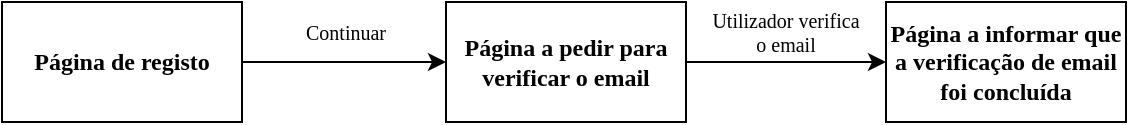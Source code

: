<mxfile version="15.7.0" type="github">
  <diagram id="uAhVRpg266Ufn0skI3OT" name="Page-1">
    <mxGraphModel dx="1038" dy="621" grid="1" gridSize="10" guides="1" tooltips="1" connect="1" arrows="1" fold="1" page="1" pageScale="1" pageWidth="827" pageHeight="1169" math="0" shadow="0">
      <root>
        <mxCell id="0" />
        <mxCell id="1" parent="0" />
        <mxCell id="ZGV11O1MHQPh3PrhPjDB-3" value="" style="edgeStyle=orthogonalEdgeStyle;rounded=0;orthogonalLoop=1;jettySize=auto;html=1;fontFamily=Times New Roman;" edge="1" parent="1" source="ZGV11O1MHQPh3PrhPjDB-1" target="ZGV11O1MHQPh3PrhPjDB-2">
          <mxGeometry relative="1" as="geometry" />
        </mxCell>
        <mxCell id="ZGV11O1MHQPh3PrhPjDB-1" value="&lt;b&gt;Página de registo&lt;/b&gt;" style="rounded=0;whiteSpace=wrap;html=1;fontFamily=Times New Roman;" vertex="1" parent="1">
          <mxGeometry x="78" y="290" width="120" height="60" as="geometry" />
        </mxCell>
        <mxCell id="ZGV11O1MHQPh3PrhPjDB-6" value="" style="edgeStyle=orthogonalEdgeStyle;rounded=0;orthogonalLoop=1;jettySize=auto;html=1;fontFamily=Times New Roman;fontSize=10;" edge="1" parent="1" source="ZGV11O1MHQPh3PrhPjDB-2" target="ZGV11O1MHQPh3PrhPjDB-5">
          <mxGeometry relative="1" as="geometry" />
        </mxCell>
        <mxCell id="ZGV11O1MHQPh3PrhPjDB-2" value="&lt;b&gt;Página a pedir para verificar o email&lt;/b&gt;" style="whiteSpace=wrap;html=1;rounded=0;fontFamily=Times New Roman;" vertex="1" parent="1">
          <mxGeometry x="300" y="290" width="120" height="60" as="geometry" />
        </mxCell>
        <mxCell id="ZGV11O1MHQPh3PrhPjDB-4" value="&lt;font style=&quot;font-size: 10px&quot;&gt;Continuar&lt;/font&gt;" style="text;html=1;strokeColor=none;fillColor=none;align=center;verticalAlign=middle;whiteSpace=wrap;rounded=0;fontFamily=Times New Roman;fontSize=10;" vertex="1" parent="1">
          <mxGeometry x="200" y="290" width="100" height="30" as="geometry" />
        </mxCell>
        <mxCell id="ZGV11O1MHQPh3PrhPjDB-5" value="Página a informar que a verificação de email foi concluída" style="whiteSpace=wrap;html=1;rounded=0;fontFamily=Times New Roman;fontStyle=1" vertex="1" parent="1">
          <mxGeometry x="520" y="290" width="120" height="60" as="geometry" />
        </mxCell>
        <mxCell id="ZGV11O1MHQPh3PrhPjDB-7" value="Utilizador verifica o email" style="text;html=1;strokeColor=none;fillColor=none;align=center;verticalAlign=middle;whiteSpace=wrap;rounded=0;fontFamily=Times New Roman;fontSize=10;" vertex="1" parent="1">
          <mxGeometry x="430" y="290" width="80" height="30" as="geometry" />
        </mxCell>
      </root>
    </mxGraphModel>
  </diagram>
</mxfile>
